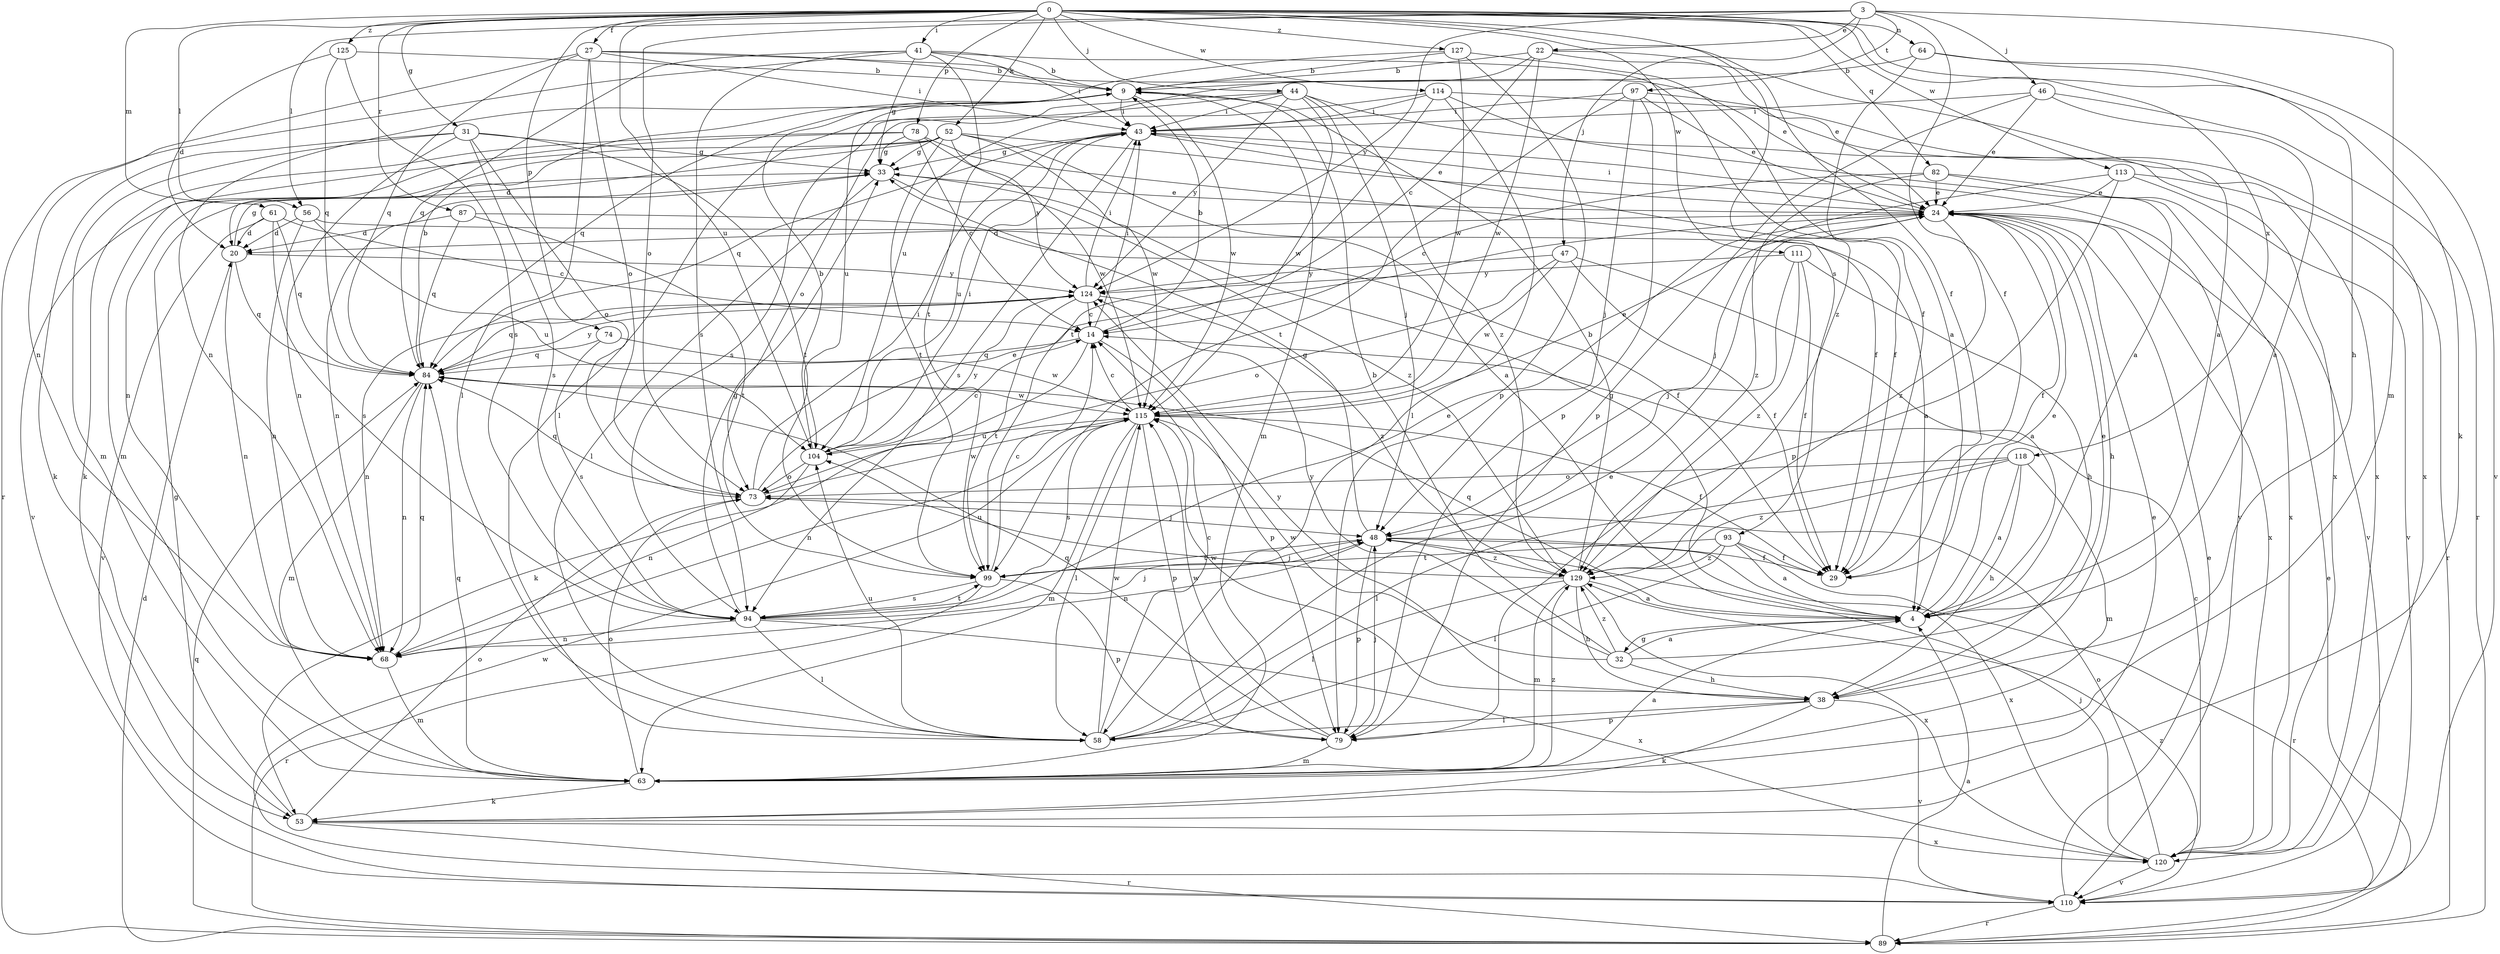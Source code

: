 strict digraph  {
0;
3;
4;
9;
14;
20;
22;
24;
27;
29;
31;
32;
33;
38;
41;
43;
44;
46;
47;
48;
52;
53;
56;
58;
61;
63;
64;
68;
73;
74;
78;
79;
82;
84;
87;
89;
93;
94;
97;
99;
104;
110;
111;
113;
114;
115;
118;
120;
124;
125;
127;
129;
0 -> 27  [label=f];
0 -> 29  [label=f];
0 -> 31  [label=g];
0 -> 38  [label=h];
0 -> 41  [label=i];
0 -> 44  [label=j];
0 -> 52  [label=k];
0 -> 56  [label=l];
0 -> 61  [label=m];
0 -> 64  [label=n];
0 -> 74  [label=p];
0 -> 78  [label=p];
0 -> 82  [label=q];
0 -> 87  [label=r];
0 -> 93  [label=s];
0 -> 104  [label=u];
0 -> 111  [label=w];
0 -> 113  [label=w];
0 -> 114  [label=w];
0 -> 118  [label=x];
0 -> 125  [label=z];
0 -> 127  [label=z];
3 -> 22  [label=e];
3 -> 29  [label=f];
3 -> 46  [label=j];
3 -> 47  [label=j];
3 -> 56  [label=l];
3 -> 63  [label=m];
3 -> 73  [label=o];
3 -> 97  [label=t];
3 -> 124  [label=y];
4 -> 24  [label=e];
4 -> 32  [label=g];
4 -> 33  [label=g];
4 -> 84  [label=q];
9 -> 43  [label=i];
9 -> 63  [label=m];
9 -> 84  [label=q];
9 -> 104  [label=u];
9 -> 115  [label=w];
14 -> 9  [label=b];
14 -> 43  [label=i];
14 -> 53  [label=k];
14 -> 79  [label=p];
14 -> 84  [label=q];
20 -> 33  [label=g];
20 -> 68  [label=n];
20 -> 84  [label=q];
20 -> 124  [label=y];
22 -> 4  [label=a];
22 -> 9  [label=b];
22 -> 14  [label=c];
22 -> 24  [label=e];
22 -> 104  [label=u];
22 -> 115  [label=w];
24 -> 20  [label=d];
24 -> 29  [label=f];
24 -> 38  [label=h];
24 -> 43  [label=i];
24 -> 120  [label=x];
24 -> 129  [label=z];
27 -> 9  [label=b];
27 -> 24  [label=e];
27 -> 43  [label=i];
27 -> 58  [label=l];
27 -> 68  [label=n];
27 -> 73  [label=o];
27 -> 84  [label=q];
31 -> 33  [label=g];
31 -> 53  [label=k];
31 -> 63  [label=m];
31 -> 68  [label=n];
31 -> 73  [label=o];
31 -> 94  [label=s];
31 -> 99  [label=t];
32 -> 4  [label=a];
32 -> 9  [label=b];
32 -> 24  [label=e];
32 -> 38  [label=h];
32 -> 115  [label=w];
32 -> 124  [label=y];
32 -> 129  [label=z];
33 -> 24  [label=e];
33 -> 58  [label=l];
33 -> 68  [label=n];
33 -> 129  [label=z];
38 -> 53  [label=k];
38 -> 58  [label=l];
38 -> 79  [label=p];
38 -> 110  [label=v];
38 -> 115  [label=w];
38 -> 124  [label=y];
41 -> 9  [label=b];
41 -> 29  [label=f];
41 -> 33  [label=g];
41 -> 43  [label=i];
41 -> 84  [label=q];
41 -> 89  [label=r];
41 -> 94  [label=s];
41 -> 99  [label=t];
43 -> 29  [label=f];
43 -> 33  [label=g];
43 -> 84  [label=q];
43 -> 94  [label=s];
43 -> 104  [label=u];
43 -> 110  [label=v];
44 -> 43  [label=i];
44 -> 48  [label=j];
44 -> 58  [label=l];
44 -> 94  [label=s];
44 -> 115  [label=w];
44 -> 120  [label=x];
44 -> 124  [label=y];
44 -> 129  [label=z];
46 -> 4  [label=a];
46 -> 24  [label=e];
46 -> 43  [label=i];
46 -> 79  [label=p];
46 -> 89  [label=r];
47 -> 4  [label=a];
47 -> 29  [label=f];
47 -> 73  [label=o];
47 -> 115  [label=w];
47 -> 124  [label=y];
48 -> 29  [label=f];
48 -> 33  [label=g];
48 -> 68  [label=n];
48 -> 79  [label=p];
48 -> 89  [label=r];
48 -> 99  [label=t];
48 -> 129  [label=z];
52 -> 4  [label=a];
52 -> 20  [label=d];
52 -> 24  [label=e];
52 -> 33  [label=g];
52 -> 68  [label=n];
52 -> 99  [label=t];
52 -> 110  [label=v];
52 -> 115  [label=w];
52 -> 124  [label=y];
53 -> 24  [label=e];
53 -> 33  [label=g];
53 -> 73  [label=o];
53 -> 89  [label=r];
53 -> 120  [label=x];
56 -> 4  [label=a];
56 -> 20  [label=d];
56 -> 68  [label=n];
56 -> 104  [label=u];
58 -> 14  [label=c];
58 -> 24  [label=e];
58 -> 104  [label=u];
58 -> 115  [label=w];
61 -> 14  [label=c];
61 -> 20  [label=d];
61 -> 84  [label=q];
61 -> 94  [label=s];
61 -> 110  [label=v];
63 -> 4  [label=a];
63 -> 53  [label=k];
63 -> 73  [label=o];
63 -> 84  [label=q];
63 -> 129  [label=z];
64 -> 9  [label=b];
64 -> 53  [label=k];
64 -> 110  [label=v];
64 -> 129  [label=z];
68 -> 63  [label=m];
68 -> 84  [label=q];
73 -> 24  [label=e];
73 -> 43  [label=i];
73 -> 48  [label=j];
73 -> 84  [label=q];
73 -> 115  [label=w];
74 -> 84  [label=q];
74 -> 94  [label=s];
74 -> 115  [label=w];
78 -> 14  [label=c];
78 -> 29  [label=f];
78 -> 33  [label=g];
78 -> 53  [label=k];
78 -> 63  [label=m];
78 -> 115  [label=w];
79 -> 48  [label=j];
79 -> 63  [label=m];
79 -> 84  [label=q];
79 -> 115  [label=w];
82 -> 14  [label=c];
82 -> 24  [label=e];
82 -> 110  [label=v];
82 -> 120  [label=x];
82 -> 129  [label=z];
84 -> 9  [label=b];
84 -> 63  [label=m];
84 -> 68  [label=n];
84 -> 115  [label=w];
84 -> 124  [label=y];
87 -> 20  [label=d];
87 -> 29  [label=f];
87 -> 84  [label=q];
87 -> 99  [label=t];
89 -> 4  [label=a];
89 -> 20  [label=d];
89 -> 24  [label=e];
89 -> 84  [label=q];
93 -> 4  [label=a];
93 -> 29  [label=f];
93 -> 58  [label=l];
93 -> 99  [label=t];
93 -> 120  [label=x];
93 -> 129  [label=z];
94 -> 24  [label=e];
94 -> 33  [label=g];
94 -> 48  [label=j];
94 -> 58  [label=l];
94 -> 68  [label=n];
94 -> 99  [label=t];
94 -> 120  [label=x];
97 -> 24  [label=e];
97 -> 43  [label=i];
97 -> 48  [label=j];
97 -> 79  [label=p];
97 -> 99  [label=t];
97 -> 120  [label=x];
99 -> 14  [label=c];
99 -> 48  [label=j];
99 -> 79  [label=p];
99 -> 89  [label=r];
99 -> 94  [label=s];
104 -> 9  [label=b];
104 -> 14  [label=c];
104 -> 43  [label=i];
104 -> 68  [label=n];
104 -> 73  [label=o];
104 -> 124  [label=y];
110 -> 24  [label=e];
110 -> 89  [label=r];
110 -> 115  [label=w];
110 -> 129  [label=z];
111 -> 29  [label=f];
111 -> 38  [label=h];
111 -> 48  [label=j];
111 -> 124  [label=y];
111 -> 129  [label=z];
113 -> 24  [label=e];
113 -> 48  [label=j];
113 -> 79  [label=p];
113 -> 89  [label=r];
113 -> 110  [label=v];
114 -> 4  [label=a];
114 -> 43  [label=i];
114 -> 58  [label=l];
114 -> 73  [label=o];
114 -> 99  [label=t];
114 -> 120  [label=x];
115 -> 14  [label=c];
115 -> 24  [label=e];
115 -> 29  [label=f];
115 -> 58  [label=l];
115 -> 63  [label=m];
115 -> 68  [label=n];
115 -> 79  [label=p];
115 -> 94  [label=s];
115 -> 104  [label=u];
118 -> 4  [label=a];
118 -> 38  [label=h];
118 -> 58  [label=l];
118 -> 63  [label=m];
118 -> 73  [label=o];
118 -> 129  [label=z];
120 -> 14  [label=c];
120 -> 48  [label=j];
120 -> 73  [label=o];
120 -> 110  [label=v];
124 -> 14  [label=c];
124 -> 43  [label=i];
124 -> 68  [label=n];
124 -> 84  [label=q];
124 -> 99  [label=t];
124 -> 129  [label=z];
125 -> 9  [label=b];
125 -> 20  [label=d];
125 -> 84  [label=q];
125 -> 94  [label=s];
127 -> 4  [label=a];
127 -> 9  [label=b];
127 -> 68  [label=n];
127 -> 79  [label=p];
127 -> 115  [label=w];
129 -> 4  [label=a];
129 -> 9  [label=b];
129 -> 38  [label=h];
129 -> 58  [label=l];
129 -> 63  [label=m];
129 -> 104  [label=u];
129 -> 120  [label=x];
}
